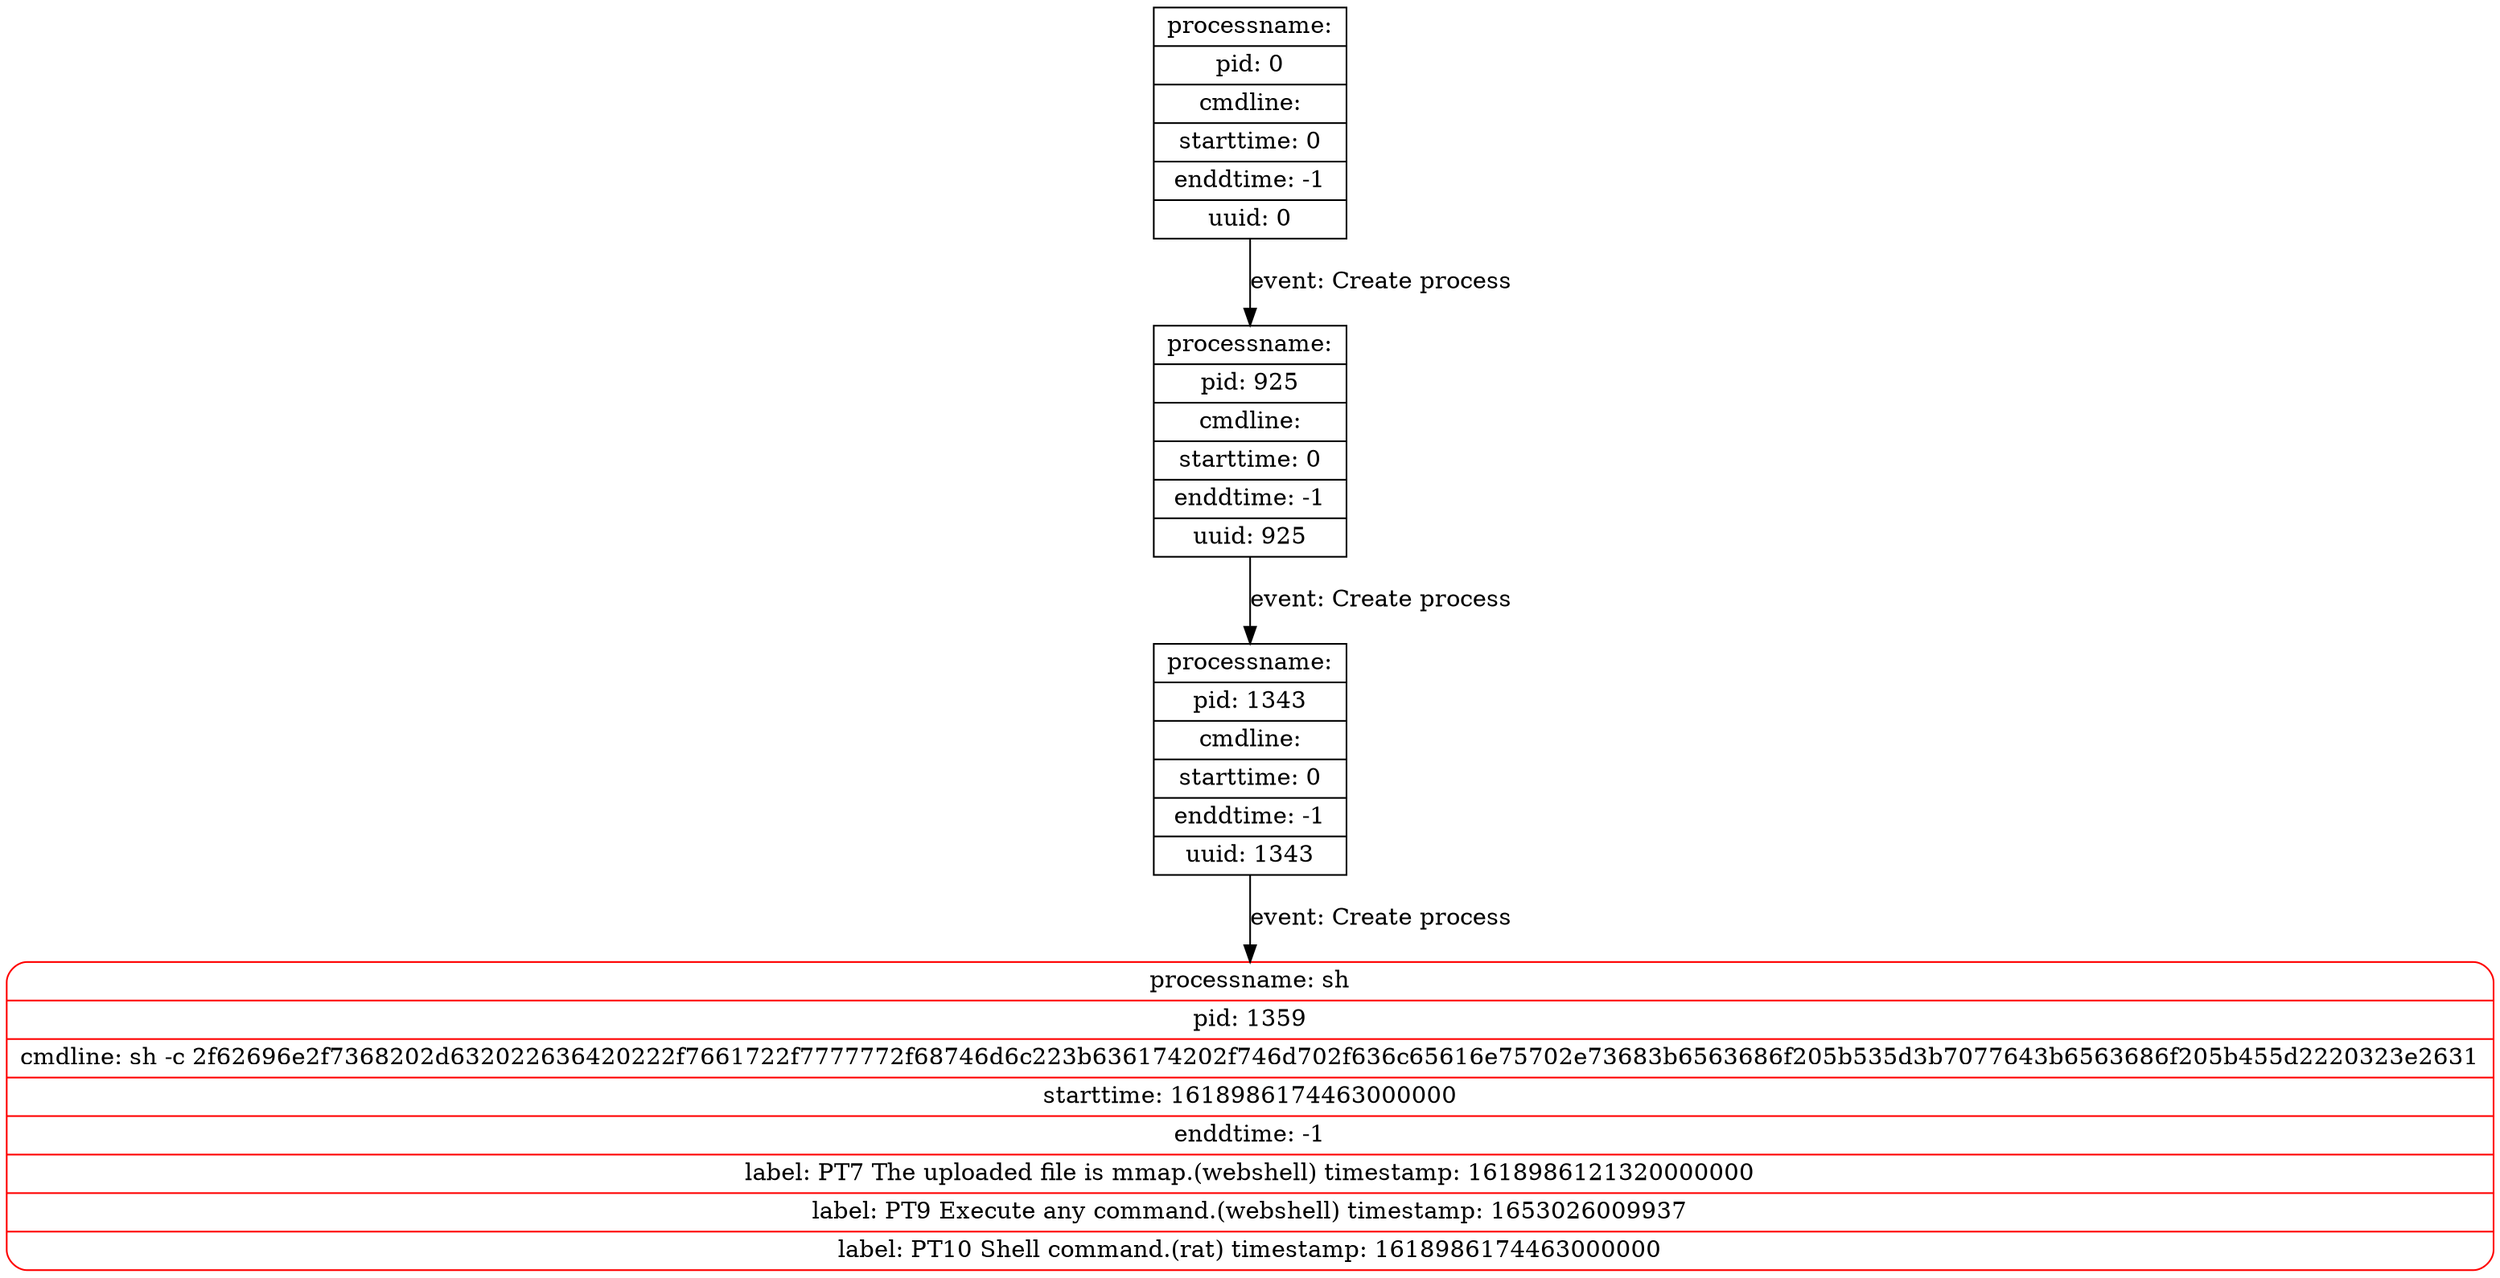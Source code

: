 digraph graph1 {
node [shape = Mrecord];
table154 [label = "{<head>processname: sh | pid: 1359 | cmdline: sh -c 2f62696e2f7368202d632022636420222f7661722f7777772f68746d6c223b636174202f746d702f636c65616e75702e73683b6563686f205b535d3b7077643b6563686f205b455d2220323e2631 | starttime: 1618986174463000000 | enddtime: -1 | label: PT7 The uploaded file is mmap.(webshell) timestamp: 1618986121320000000 | label: PT9 Execute any command.(webshell) timestamp: 1653026009937 | label: PT10 Shell command.(rat) timestamp: 1618986174463000000}", color = red];
node [shape = record];
table136 [label = "{<head>processname:  | pid: 1343 | cmdline:  | starttime: 0 | enddtime: -1 | uuid: 1343}"];
table136 -> table154[label = "event: Create process"];
node [shape = record];
table135 [label = "{<head>processname:  | pid: 925 | cmdline:  | starttime: 0 | enddtime: -1 | uuid: 925}"];
table135 -> table136[label = "event: Create process"];
node [shape = record];
table0 [label = "{<head>processname:  | pid: 0 | cmdline:  | starttime: 0 | enddtime: -1 | uuid: 0}"];
table0 -> table135[label = "event: Create process"];
}
